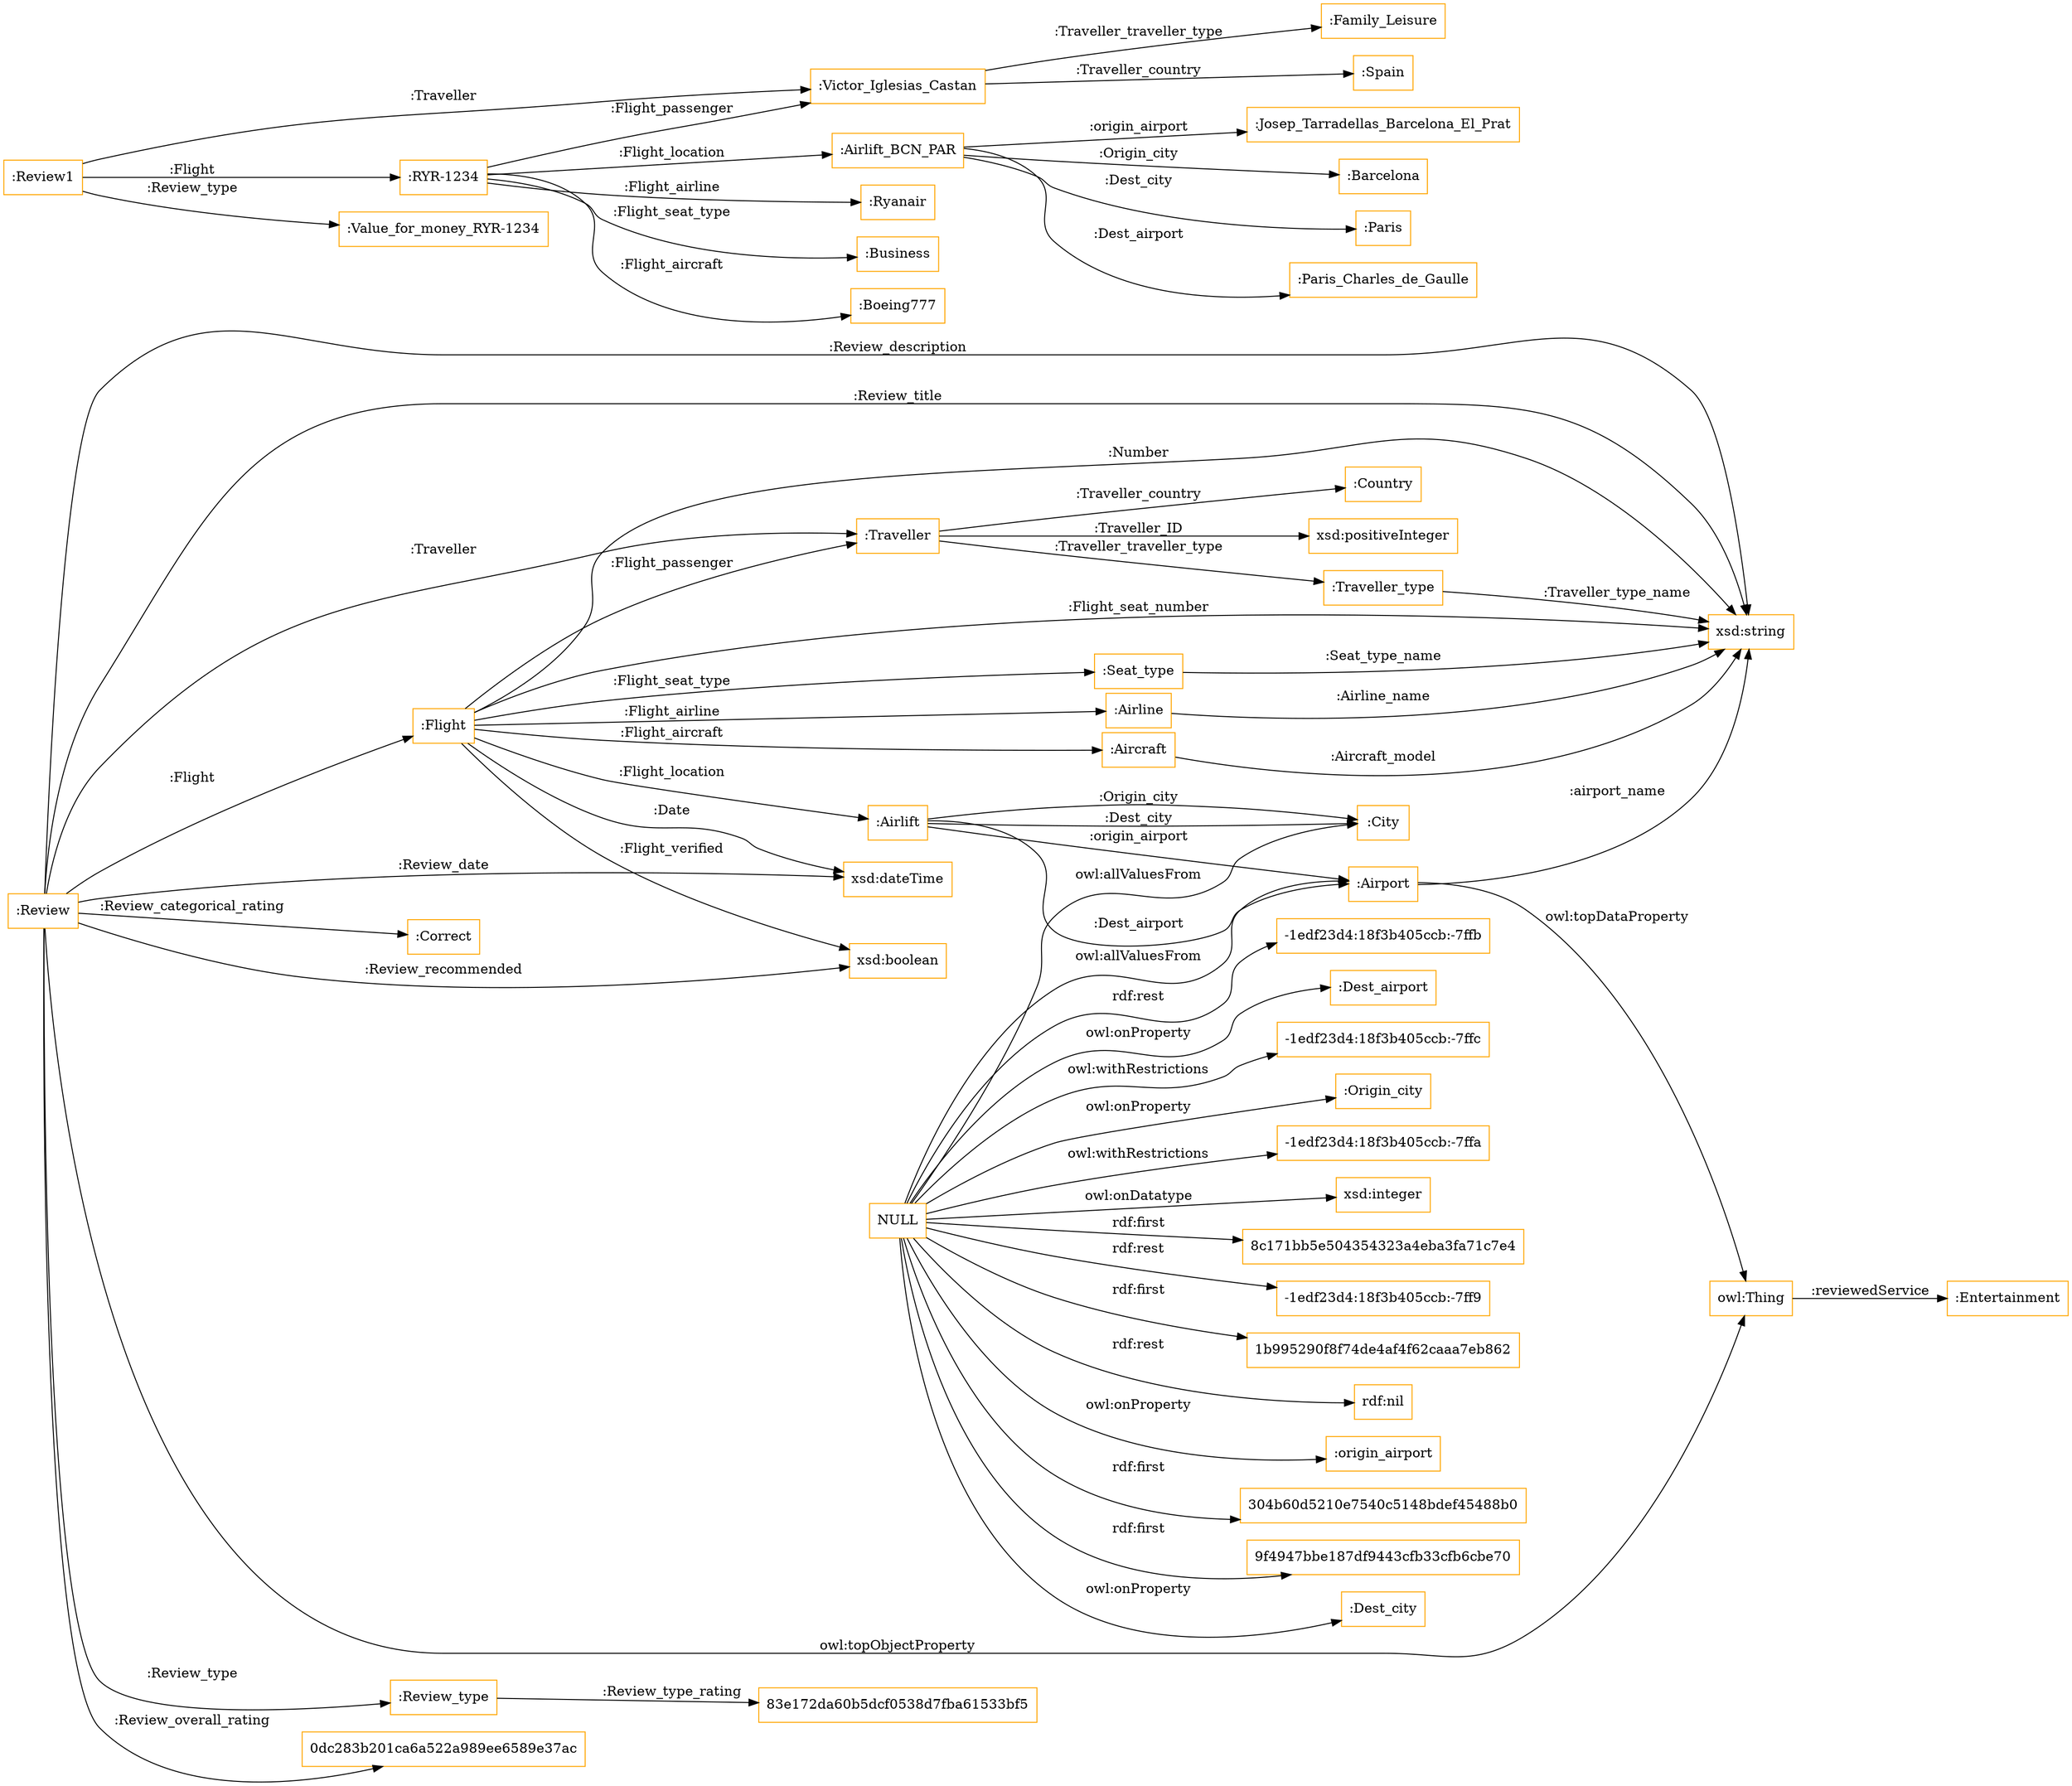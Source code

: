 digraph ar2dtool_diagram { 
rankdir=LR;
size="1501"
node [shape = rectangle, color="orange"]; ":Aircraft" ":Correct" ":Airport" ":Flight" ":Traveller_type" ":Traveller" ":City" ":Airlift" ":Country" ":Entertainment" ":Review" ":Seat_type" ":Review_type" ":Airline" ; /*classes style*/
	":Review1" -> ":Victor_Iglesias_Castan" [ label = ":Traveller" ];
	":Review1" -> ":RYR-1234" [ label = ":Flight" ];
	":Review1" -> ":Value_for_money_RYR-1234" [ label = ":Review_type" ];
	":Victor_Iglesias_Castan" -> ":Family_Leisure" [ label = ":Traveller_traveller_type" ];
	":Victor_Iglesias_Castan" -> ":Spain" [ label = ":Traveller_country" ];
	"NULL" -> ":Dest_airport" [ label = "owl:onProperty" ];
	"NULL" -> "-1edf23d4:18f3b405ccb:-7ffc" [ label = "owl:withRestrictions" ];
	"NULL" -> ":City" [ label = "owl:allValuesFrom" ];
	"NULL" -> ":Origin_city" [ label = "owl:onProperty" ];
	"NULL" -> "-1edf23d4:18f3b405ccb:-7ffa" [ label = "owl:withRestrictions" ];
	"NULL" -> "xsd:integer" [ label = "owl:onDatatype" ];
	"NULL" -> "8c171bb5e504354323a4eba3fa71c7e4" [ label = "rdf:first" ];
	"NULL" -> "-1edf23d4:18f3b405ccb:-7ff9" [ label = "rdf:rest" ];
	"NULL" -> ":Airport" [ label = "owl:allValuesFrom" ];
	"NULL" -> "1b995290f8f74de4af4f62caaa7eb862" [ label = "rdf:first" ];
	"NULL" -> "rdf:nil" [ label = "rdf:rest" ];
	"NULL" -> ":origin_airport" [ label = "owl:onProperty" ];
	"NULL" -> "304b60d5210e7540c5148bdef45488b0" [ label = "rdf:first" ];
	"NULL" -> "9f4947bbe187df9443cfb33cfb6cbe70" [ label = "rdf:first" ];
	"NULL" -> ":Dest_city" [ label = "owl:onProperty" ];
	"NULL" -> "-1edf23d4:18f3b405ccb:-7ffb" [ label = "rdf:rest" ];
	":RYR-1234" -> ":Victor_Iglesias_Castan" [ label = ":Flight_passenger" ];
	":RYR-1234" -> ":Airlift_BCN_PAR" [ label = ":Flight_location" ];
	":RYR-1234" -> ":Ryanair" [ label = ":Flight_airline" ];
	":RYR-1234" -> ":Business" [ label = ":Flight_seat_type" ];
	":RYR-1234" -> ":Boeing777" [ label = ":Flight_aircraft" ];
	":Airlift_BCN_PAR" -> ":Josep_Tarradellas_Barcelona_El_Prat" [ label = ":origin_airport" ];
	":Airlift_BCN_PAR" -> ":Barcelona" [ label = ":Origin_city" ];
	":Airlift_BCN_PAR" -> ":Paris" [ label = ":Dest_city" ];
	":Airlift_BCN_PAR" -> ":Paris_Charles_de_Gaulle" [ label = ":Dest_airport" ];
	":Review" -> "xsd:string" [ label = ":Review_description" ];
	":Flight" -> "xsd:dateTime" [ label = ":Date" ];
	":Flight" -> ":Seat_type" [ label = ":Flight_seat_type" ];
	":Traveller" -> ":Country" [ label = ":Traveller_country" ];
	":Airlift" -> ":Airport" [ label = ":Dest_airport" ];
	":Review" -> "xsd:string" [ label = ":Review_title" ];
	":Airport" -> "xsd:string" [ label = ":airport_name" ];
	":Review" -> "xsd:dateTime" [ label = ":Review_date" ];
	":Review" -> ":Correct" [ label = ":Review_categorical_rating" ];
	":Traveller" -> "xsd:positiveInteger" [ label = ":Traveller_ID" ];
	":Review" -> "owl:Thing" [ label = "owl:topObjectProperty" ];
	":Flight" -> ":Airline" [ label = ":Flight_airline" ];
	":Seat_type" -> "xsd:string" [ label = ":Seat_type_name" ];
	"owl:Thing" -> ":Entertainment" [ label = ":reviewedService" ];
	":Flight" -> "xsd:boolean" [ label = ":Flight_verified" ];
	":Airline" -> "xsd:string" [ label = ":Airline_name" ];
	":Flight" -> "xsd:string" [ label = ":Number" ];
	":Review" -> ":Traveller" [ label = ":Traveller" ];
	":Review" -> ":Flight" [ label = ":Flight" ];
	":Review" -> ":Review_type" [ label = ":Review_type" ];
	":Aircraft" -> "xsd:string" [ label = ":Aircraft_model" ];
	":Review" -> "0dc283b201ca6a522a989ee6589e37ac" [ label = ":Review_overall_rating" ];
	":Traveller" -> ":Traveller_type" [ label = ":Traveller_traveller_type" ];
	":Review" -> "xsd:boolean" [ label = ":Review_recommended" ];
	":Flight" -> "xsd:string" [ label = ":Flight_seat_number" ];
	":Traveller_type" -> "xsd:string" [ label = ":Traveller_type_name" ];
	":Airlift" -> ":City" [ label = ":Origin_city" ];
	":Airlift" -> ":Airport" [ label = ":origin_airport" ];
	":Flight" -> ":Aircraft" [ label = ":Flight_aircraft" ];
	":Flight" -> ":Airlift" [ label = ":Flight_location" ];
	":Review_type" -> "83e172da60b5dcf0538d7fba61533bf5" [ label = ":Review_type_rating" ];
	":Airport" -> "owl:Thing" [ label = "owl:topDataProperty" ];
	":Flight" -> ":Traveller" [ label = ":Flight_passenger" ];
	":Airlift" -> ":City" [ label = ":Dest_city" ];

}

